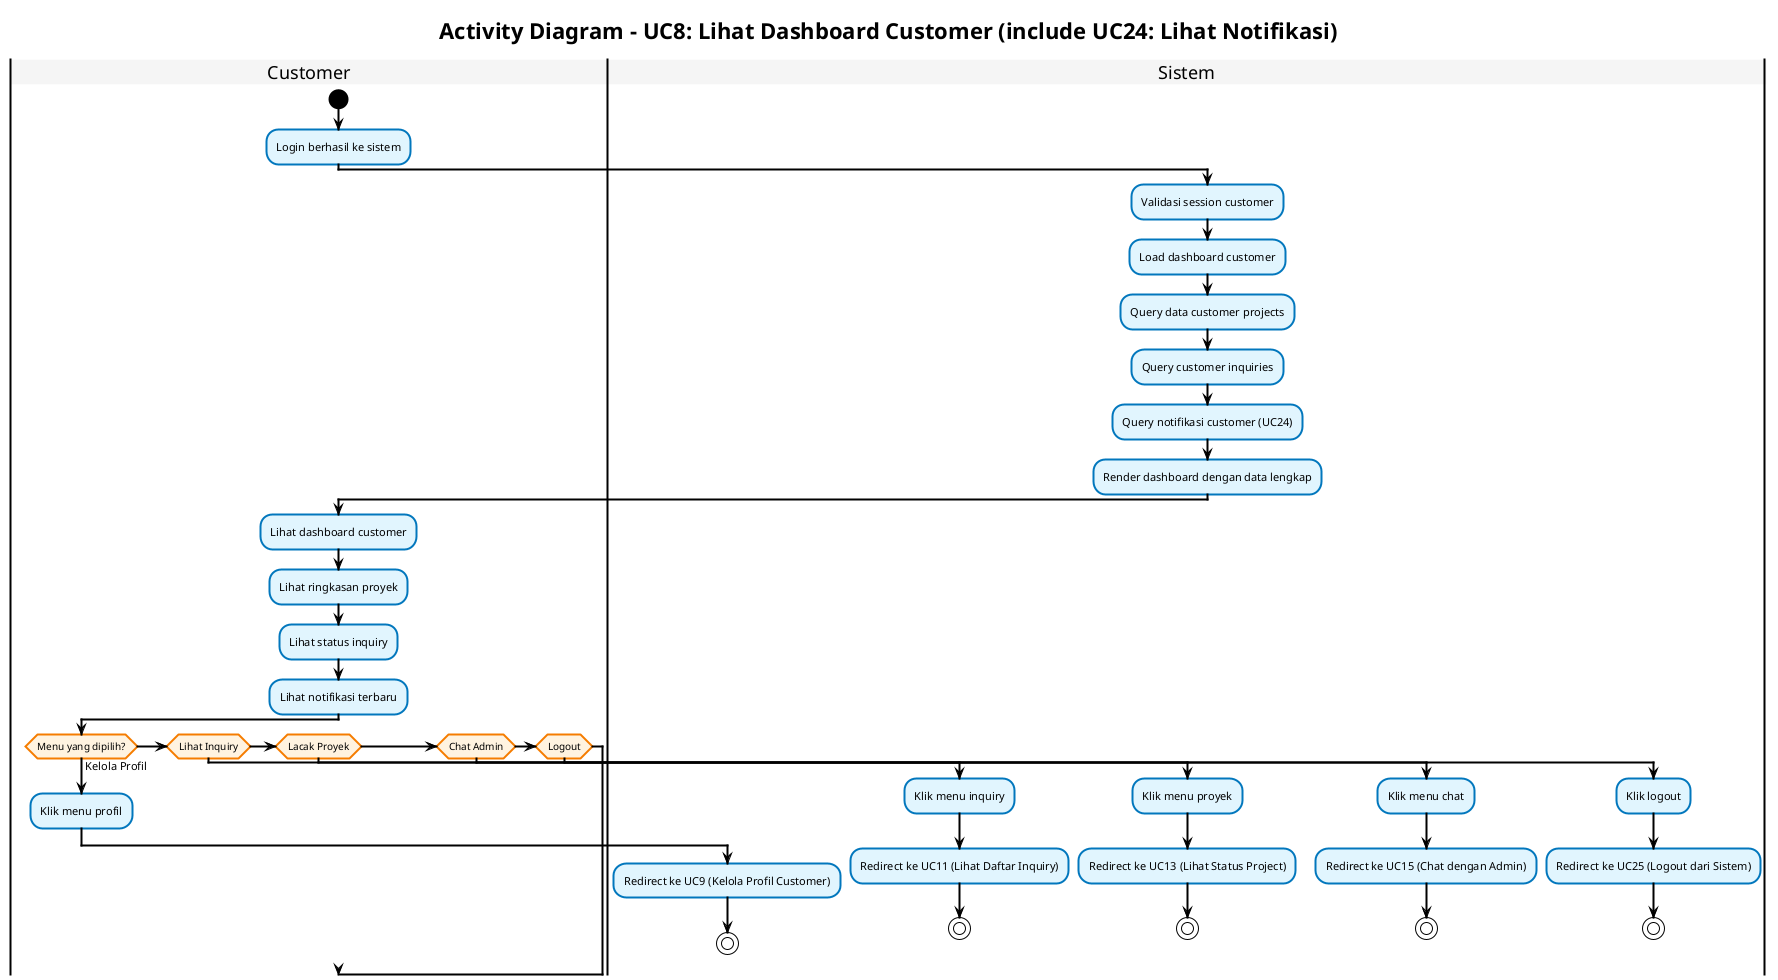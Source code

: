 @startuml

!theme plain
skinparam backgroundColor white
skinparam shadowing false
skinparam handwritten false

' Styling untuk swimlane yang rapi
skinparam activity {
    BackgroundColor #E1F5FE
    BorderColor #0277BD
    BorderThickness 2
    FontSize 11
}

skinparam activityDiamond {
    BackgroundColor #FFF3E0
    BorderColor #F57C00
    BorderThickness 2
    FontSize 10
}

skinparam activityStart {
    Color black
}

skinparam activityEnd {
    Color black
}

skinparam arrow {
    Color black
    Thickness 2
}

skinparam swimlane {
    BorderColor black
    BorderThickness 2
    TitleBackgroundColor #F5F5F5
}

skinparam linetype ortho

title **Activity Diagram - UC8: Lihat Dashboard Customer (include UC24: Lihat Notifikasi)**

|Customer|
start
:Login berhasil ke sistem;

|Sistem|
:Validasi session customer;
:Load dashboard customer;
:Query data customer projects;
:Query customer inquiries;
:Query notifikasi customer (UC24);
:Render dashboard dengan data lengkap;

|Customer|
:Lihat dashboard customer;
:Lihat ringkasan proyek;
:Lihat status inquiry;
:Lihat notifikasi terbaru;

if (Menu yang dipilih?) then (Kelola Profil)
  :Klik menu profil;

  |Sistem|
  :Redirect ke UC9 (Kelola Profil Customer);
  stop
else if (Lihat Inquiry)
  :Klik menu inquiry;

  |Sistem|
  :Redirect ke UC11 (Lihat Daftar Inquiry);
  stop
else if (Lacak Proyek)
  :Klik menu proyek;

  |Sistem|
  :Redirect ke UC13 (Lihat Status Project);
  stop
else if (Chat Admin)
  :Klik menu chat;

  |Sistem|
  :Redirect ke UC15 (Chat dengan Admin);
  stop
else if (Logout)
  :Klik logout;

  |Sistem|
  :Redirect ke UC25 (Logout dari Sistem);
  stop
endif

@enduml
